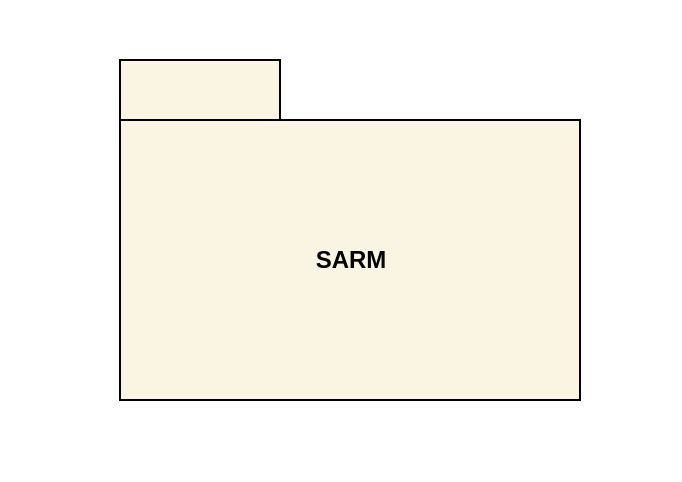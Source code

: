 <mxfile>
    <diagram id="2KhIsbDiPvBkP_OM17Oy" name="Page-1">
        <mxGraphModel dx="1148" dy="645" grid="1" gridSize="10" guides="1" tooltips="1" connect="1" arrows="1" fold="1" page="1" pageScale="1" pageWidth="850" pageHeight="1100" background="#FFFFFF" math="0" shadow="0">
            <root>
                <mxCell id="0"/>
                <mxCell id="1" parent="0"/>
                <mxCell id="47" value="SARM" style="shape=folder;fontStyle=1;tabWidth=80;tabHeight=30;tabPosition=left;html=1;boundedLbl=1;strokeColor=#000000;fillColor=#faf5e3;fontColor=#000000;" vertex="1" parent="1">
                    <mxGeometry x="130" y="130" width="230" height="170" as="geometry"/>
                </mxCell>
                <mxCell id="48" value="" style="whiteSpace=wrap;html=1;labelBackgroundColor=none;labelBorderColor=default;strokeColor=none;fontColor=#000000;fillColor=none;" vertex="1" parent="1">
                    <mxGeometry x="70" y="100" width="340" height="240" as="geometry"/>
                </mxCell>
            </root>
        </mxGraphModel>
    </diagram>
</mxfile>